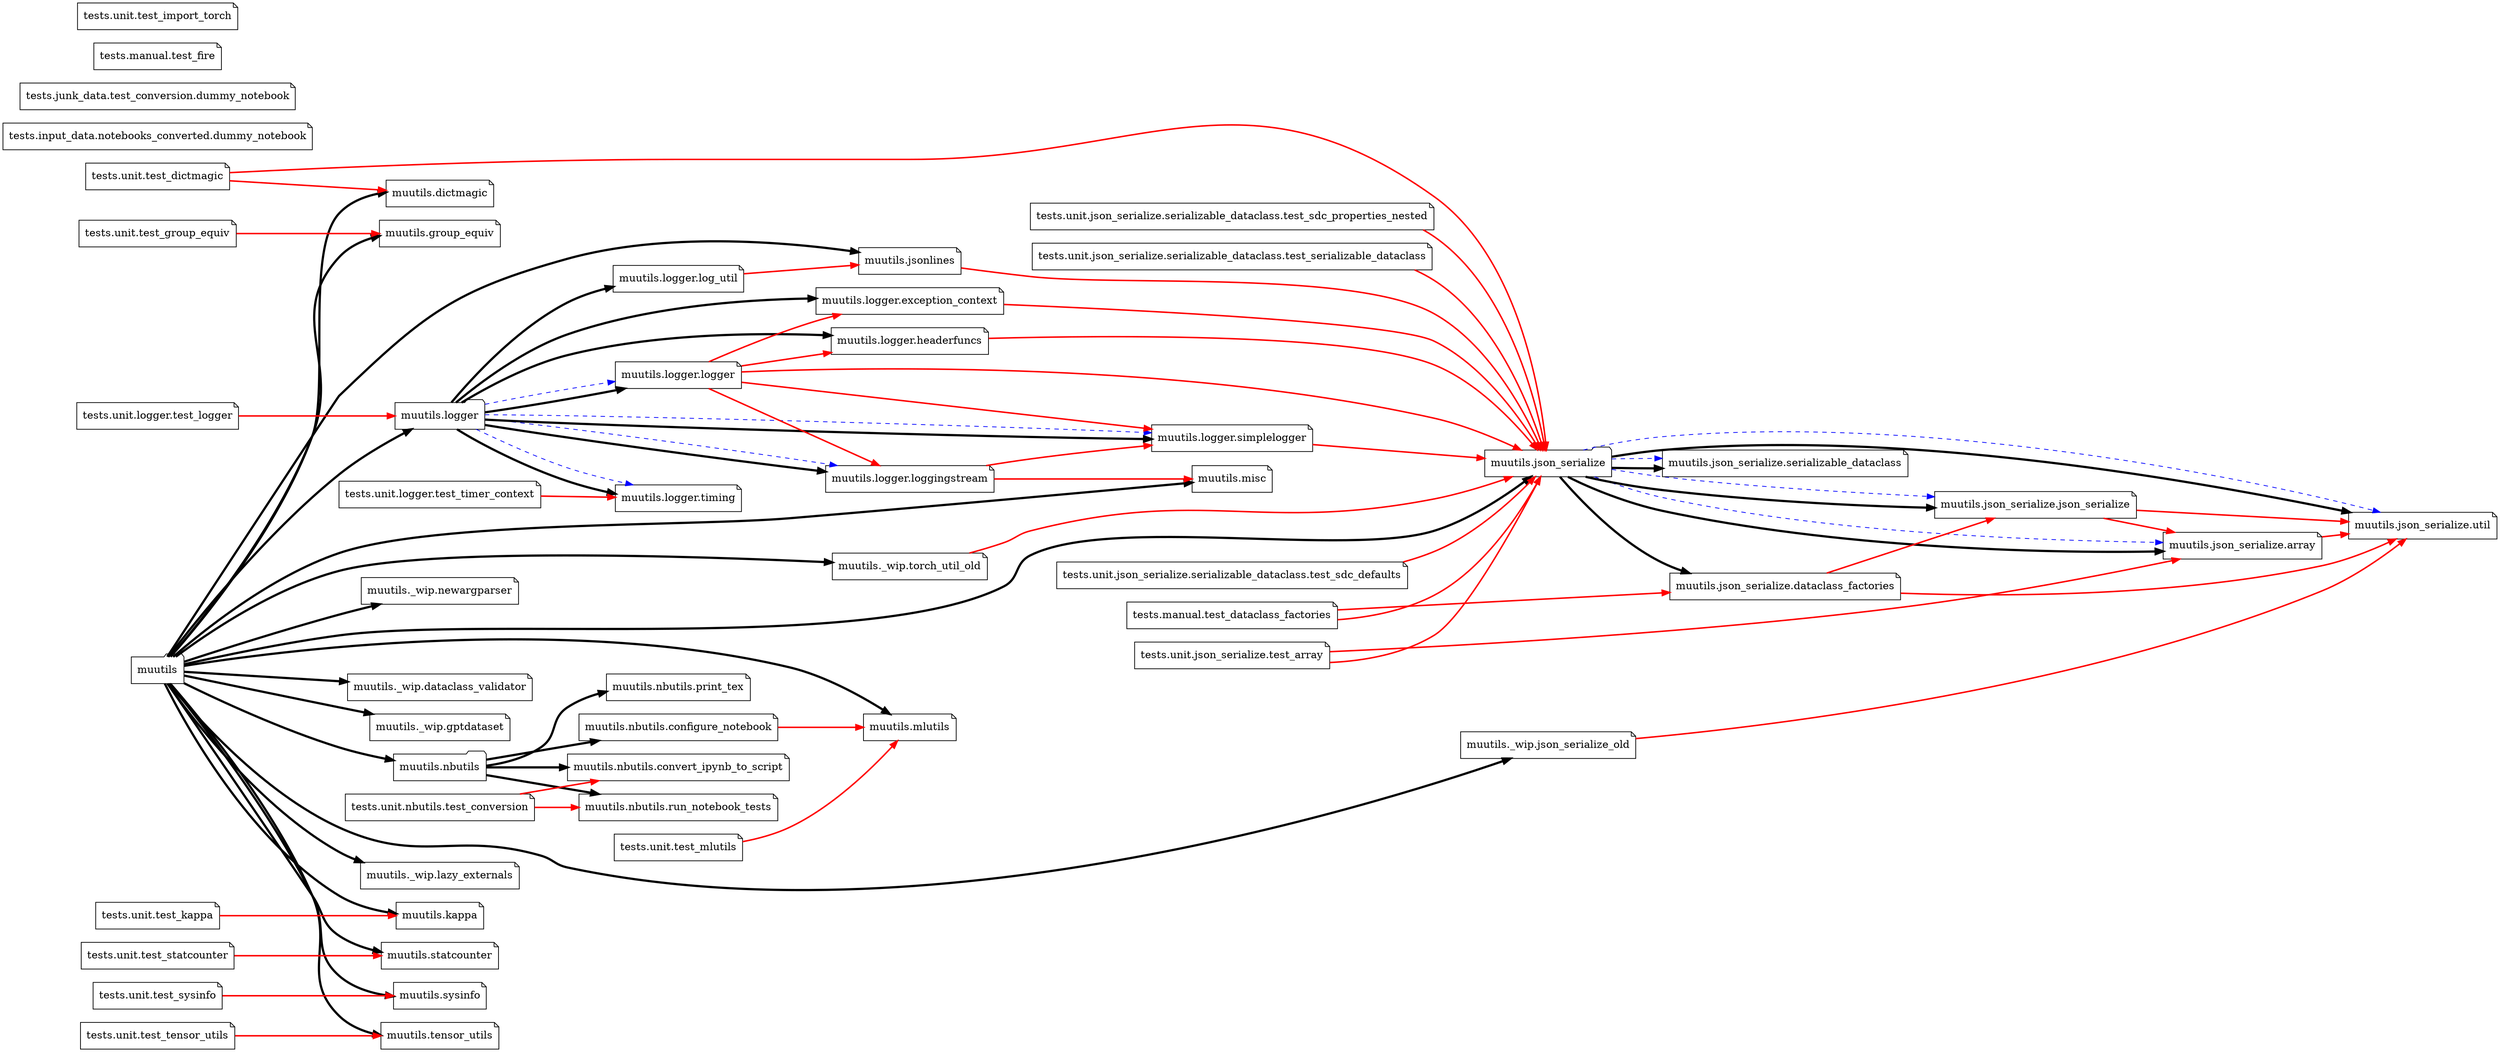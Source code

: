 digraph  {
rankdir=LR;
"muutils.dictmagic" [URL="https://github.com/mivanit/muutils/tree/main/muutils/dictmagic.py", color=black, rank=1, shape=note];
muutils [URL="https://github.com/mivanit/muutils/tree/main/muutils", color=black, rank=0, shape=folder];
"muutils.group_equiv" [URL="https://github.com/mivanit/muutils/tree/main/muutils/group_equiv.py", color=black, rank=1, shape=note];
"muutils.jsonlines" [URL="https://github.com/mivanit/muutils/tree/main/muutils/jsonlines.py", color=black, rank=1, shape=note];
"muutils.json_serialize" [URL="https://github.com/mivanit/muutils/tree/main/muutils/json_serialize", color=black, rank=1, shape=folder];
"muutils.kappa" [URL="https://github.com/mivanit/muutils/tree/main/muutils/kappa.py", color=black, rank=1, shape=note];
"muutils.misc" [URL="https://github.com/mivanit/muutils/tree/main/muutils/misc.py", color=black, rank=1, shape=note];
"muutils.mlutils" [URL="https://github.com/mivanit/muutils/tree/main/muutils/mlutils.py", color=black, rank=1, shape=note];
"muutils.statcounter" [URL="https://github.com/mivanit/muutils/tree/main/muutils/statcounter.py", color=black, rank=1, shape=note];
"muutils.sysinfo" [URL="https://github.com/mivanit/muutils/tree/main/muutils/sysinfo.py", color=black, rank=1, shape=note];
"muutils.tensor_utils" [URL="https://github.com/mivanit/muutils/tree/main/muutils/tensor_utils.py", color=black, rank=1, shape=note];
"muutils.json_serialize.array" [URL="https://github.com/mivanit/muutils/tree/main/muutils/json_serialize/array.py", color=black, rank=2, shape=note];
"muutils.json_serialize.util" [URL="https://github.com/mivanit/muutils/tree/main/muutils/json_serialize/util.py", color=black, rank=2, shape=note];
"muutils.json_serialize.dataclass_factories" [URL="https://github.com/mivanit/muutils/tree/main/muutils/json_serialize/dataclass_factories.py", color=black, rank=2, shape=note];
"muutils.json_serialize.json_serialize" [URL="https://github.com/mivanit/muutils/tree/main/muutils/json_serialize/json_serialize.py", color=black, rank=2, shape=note];
"muutils.json_serialize.serializable_dataclass" [URL="https://github.com/mivanit/muutils/tree/main/muutils/json_serialize/serializable_dataclass.py", color=black, rank=2, shape=note];
"muutils.logger.exception_context" [URL="https://github.com/mivanit/muutils/tree/main/muutils/logger/exception_context.py", color=black, rank=2, shape=note];
"muutils.logger" [URL="https://github.com/mivanit/muutils/tree/main/muutils/logger", color=black, rank=1, shape=folder];
"muutils.logger.headerfuncs" [URL="https://github.com/mivanit/muutils/tree/main/muutils/logger/headerfuncs.py", color=black, rank=2, shape=note];
"muutils.logger.logger" [URL="https://github.com/mivanit/muutils/tree/main/muutils/logger/logger.py", color=black, rank=2, shape=note];
"muutils.logger.loggingstream" [URL="https://github.com/mivanit/muutils/tree/main/muutils/logger/loggingstream.py", color=black, rank=2, shape=note];
"muutils.logger.simplelogger" [URL="https://github.com/mivanit/muutils/tree/main/muutils/logger/simplelogger.py", color=black, rank=2, shape=note];
"muutils.logger.log_util" [URL="https://github.com/mivanit/muutils/tree/main/muutils/logger/log_util.py", color=black, rank=2, shape=note];
"muutils.logger.timing" [URL="https://github.com/mivanit/muutils/tree/main/muutils/logger/timing.py", color=black, rank=2, shape=note];
"muutils.nbutils.configure_notebook" [URL="https://github.com/mivanit/muutils/tree/main/muutils/nbutils/configure_notebook.py", color=black, rank=2, shape=note];
"muutils.nbutils" [URL="https://github.com/mivanit/muutils/tree/main/muutils/nbutils", color=black, rank=1, shape=folder];
"muutils.nbutils.convert_ipynb_to_script" [URL="https://github.com/mivanit/muutils/tree/main/muutils/nbutils/convert_ipynb_to_script.py", color=black, rank=2, shape=note];
"muutils.nbutils.print_tex" [URL="https://github.com/mivanit/muutils/tree/main/muutils/nbutils/print_tex.py", color=black, rank=2, shape=note];
"muutils.nbutils.run_notebook_tests" [URL="https://github.com/mivanit/muutils/tree/main/muutils/nbutils/run_notebook_tests.py", color=black, rank=2, shape=note];
"muutils._wip.dataclass_validator" [URL="https://github.com/mivanit/muutils/tree/main/muutils/_wip/dataclass_validator.py", color=black, rank=2, shape=note];
"muutils._wip.gptdataset" [URL="https://github.com/mivanit/muutils/tree/main/muutils/_wip/gptdataset.py", color=black, rank=2, shape=note];
"muutils._wip.json_serialize_old" [URL="https://github.com/mivanit/muutils/tree/main/muutils/_wip/json_serialize_old.py", color=black, rank=2, shape=note];
"muutils._wip.lazy_externals" [URL="https://github.com/mivanit/muutils/tree/main/muutils/_wip/lazy_externals.py", color=black, rank=2, shape=note];
"muutils._wip.newargparser" [URL="https://github.com/mivanit/muutils/tree/main/muutils/_wip/newargparser.py", color=black, rank=2, shape=note];
"muutils._wip.torch_util_old" [URL="https://github.com/mivanit/muutils/tree/main/muutils/_wip/torch_util_old.py", color=black, rank=2, shape=note];
"tests.input_data.notebooks_converted.dummy_notebook" [URL="https://github.com/mivanit/muutils/tree/main/tests/input_data/notebooks_converted/dummy_notebook.py", color=black, rank=3, shape=note];
"tests.junk_data.test_conversion.dummy_notebook" [URL="https://github.com/mivanit/muutils/tree/main/tests/junk_data/test_conversion/dummy_notebook.py", color=black, rank=3, shape=note];
"tests.manual.test_dataclass_factories" [URL="https://github.com/mivanit/muutils/tree/main/tests/manual/test_dataclass_factories.py", color=black, rank=2, shape=note];
"tests.manual.test_fire" [URL="https://github.com/mivanit/muutils/tree/main/tests/manual/test_fire.py", color=black, rank=2, shape=note];
"tests.unit.test_dictmagic" [URL="https://github.com/mivanit/muutils/tree/main/tests/unit/test_dictmagic.py", color=black, rank=2, shape=note];
"tests.unit.test_group_equiv" [URL="https://github.com/mivanit/muutils/tree/main/tests/unit/test_group_equiv.py", color=black, rank=2, shape=note];
"tests.unit.test_import_torch" [URL="https://github.com/mivanit/muutils/tree/main/tests/unit/test_import_torch.py", color=black, rank=2, shape=note];
"tests.unit.test_kappa" [URL="https://github.com/mivanit/muutils/tree/main/tests/unit/test_kappa.py", color=black, rank=2, shape=note];
"tests.unit.test_mlutils" [URL="https://github.com/mivanit/muutils/tree/main/tests/unit/test_mlutils.py", color=black, rank=2, shape=note];
"tests.unit.test_statcounter" [URL="https://github.com/mivanit/muutils/tree/main/tests/unit/test_statcounter.py", color=black, rank=2, shape=note];
"tests.unit.test_sysinfo" [URL="https://github.com/mivanit/muutils/tree/main/tests/unit/test_sysinfo.py", color=black, rank=2, shape=note];
"tests.unit.test_tensor_utils" [URL="https://github.com/mivanit/muutils/tree/main/tests/unit/test_tensor_utils.py", color=black, rank=2, shape=note];
"tests.unit.json_serialize.test_array" [URL="https://github.com/mivanit/muutils/tree/main/tests/unit/json_serialize/test_array.py", color=black, rank=3, shape=note];
"tests.unit.json_serialize.serializable_dataclass.test_sdc_defaults" [URL="https://github.com/mivanit/muutils/tree/main/tests/unit/json_serialize/serializable_dataclass/test_sdc_defaults.py", color=black, rank=4, shape=note];
"tests.unit.json_serialize.serializable_dataclass.test_sdc_properties_nested" [URL="https://github.com/mivanit/muutils/tree/main/tests/unit/json_serialize/serializable_dataclass/test_sdc_properties_nested.py", color=black, rank=4, shape=note];
"tests.unit.json_serialize.serializable_dataclass.test_serializable_dataclass" [URL="https://github.com/mivanit/muutils/tree/main/tests/unit/json_serialize/serializable_dataclass/test_serializable_dataclass.py", color=black, rank=4, shape=note];
"tests.unit.logger.test_logger" [URL="https://github.com/mivanit/muutils/tree/main/tests/unit/logger/test_logger.py", color=black, rank=3, shape=note];
"tests.unit.logger.test_timer_context" [URL="https://github.com/mivanit/muutils/tree/main/tests/unit/logger/test_timer_context.py", color=black, rank=3, shape=note];
"tests.unit.nbutils.test_conversion" [URL="https://github.com/mivanit/muutils/tree/main/tests/unit/nbutils/test_conversion.py", color=black, rank=3, shape=note];
muutils -> "muutils.dictmagic"  [color=black, key=0, penwidth=3, style=solid];
muutils -> "muutils.group_equiv"  [color=black, key=0, penwidth=3, style=solid];
muutils -> "muutils.jsonlines"  [color=black, key=0, penwidth=3, style=solid];
muutils -> "muutils.kappa"  [color=black, key=0, penwidth=3, style=solid];
muutils -> "muutils.misc"  [color=black, key=0, penwidth=3, style=solid];
muutils -> "muutils.mlutils"  [color=black, key=0, penwidth=3, style=solid];
muutils -> "muutils.statcounter"  [color=black, key=0, penwidth=3, style=solid];
muutils -> "muutils.sysinfo"  [color=black, key=0, penwidth=3, style=solid];
muutils -> "muutils.tensor_utils"  [color=black, key=0, penwidth=3, style=solid];
muutils -> "muutils.json_serialize"  [color=black, key=0, penwidth=3, style=solid];
muutils -> "muutils.logger"  [color=black, key=0, penwidth=3, style=solid];
muutils -> "muutils.nbutils"  [color=black, key=0, penwidth=3, style=solid];
muutils -> "muutils._wip.dataclass_validator"  [color=black, key=0, penwidth=3, style=solid];
muutils -> "muutils._wip.gptdataset"  [color=black, key=0, penwidth=3, style=solid];
muutils -> "muutils._wip.json_serialize_old"  [color=black, key=0, penwidth=3, style=solid];
muutils -> "muutils._wip.lazy_externals"  [color=black, key=0, penwidth=3, style=solid];
muutils -> "muutils._wip.newargparser"  [color=black, key=0, penwidth=3, style=solid];
muutils -> "muutils._wip.torch_util_old"  [color=black, key=0, penwidth=3, style=solid];
"muutils.jsonlines" -> "muutils.json_serialize"  [color=red, key=0, penwidth=2, style=solid];
"muutils.json_serialize" -> "muutils.json_serialize.array"  [color=black, key=0, penwidth=3, style=solid];
"muutils.json_serialize" -> "muutils.json_serialize.array"  [color=blue, key=1, penwidth=1, style=dashed];
"muutils.json_serialize" -> "muutils.json_serialize.dataclass_factories"  [color=black, key=0, penwidth=3, style=solid];
"muutils.json_serialize" -> "muutils.json_serialize.json_serialize"  [color=black, key=0, penwidth=3, style=solid];
"muutils.json_serialize" -> "muutils.json_serialize.json_serialize"  [color=blue, key=1, penwidth=1, style=dashed];
"muutils.json_serialize" -> "muutils.json_serialize.serializable_dataclass"  [color=black, key=0, penwidth=3, style=solid];
"muutils.json_serialize" -> "muutils.json_serialize.serializable_dataclass"  [color=blue, key=1, penwidth=1, style=dashed];
"muutils.json_serialize" -> "muutils.json_serialize.util"  [color=black, key=0, penwidth=3, style=solid];
"muutils.json_serialize" -> "muutils.json_serialize.util"  [color=blue, key=1, penwidth=1, style=dashed];
"muutils.json_serialize.array" -> "muutils.json_serialize.util"  [color=red, key=0, penwidth=2, style=solid];
"muutils.json_serialize.dataclass_factories" -> "muutils.json_serialize.json_serialize"  [color=red, key=0, penwidth=2, style=solid];
"muutils.json_serialize.dataclass_factories" -> "muutils.json_serialize.util"  [color=red, key=0, penwidth=2, style=solid];
"muutils.json_serialize.json_serialize" -> "muutils.json_serialize.array"  [color=red, key=0, penwidth=2, style=solid];
"muutils.json_serialize.json_serialize" -> "muutils.json_serialize.util"  [color=red, key=0, penwidth=2, style=solid];
"muutils.logger.exception_context" -> "muutils.json_serialize"  [color=red, key=0, penwidth=2, style=solid];
"muutils.logger" -> "muutils.logger.exception_context"  [color=black, key=0, penwidth=3, style=solid];
"muutils.logger" -> "muutils.logger.headerfuncs"  [color=black, key=0, penwidth=3, style=solid];
"muutils.logger" -> "muutils.logger.logger"  [color=black, key=0, penwidth=3, style=solid];
"muutils.logger" -> "muutils.logger.logger"  [color=blue, key=1, penwidth=1, style=dashed];
"muutils.logger" -> "muutils.logger.loggingstream"  [color=black, key=0, penwidth=3, style=solid];
"muutils.logger" -> "muutils.logger.loggingstream"  [color=blue, key=1, penwidth=1, style=dashed];
"muutils.logger" -> "muutils.logger.log_util"  [color=black, key=0, penwidth=3, style=solid];
"muutils.logger" -> "muutils.logger.simplelogger"  [color=black, key=0, penwidth=3, style=solid];
"muutils.logger" -> "muutils.logger.simplelogger"  [color=blue, key=1, penwidth=1, style=dashed];
"muutils.logger" -> "muutils.logger.timing"  [color=black, key=0, penwidth=3, style=solid];
"muutils.logger" -> "muutils.logger.timing"  [color=blue, key=1, penwidth=1, style=dashed];
"muutils.logger.headerfuncs" -> "muutils.json_serialize"  [color=red, key=0, penwidth=2, style=solid];
"muutils.logger.logger" -> "muutils.json_serialize"  [color=red, key=0, penwidth=2, style=solid];
"muutils.logger.logger" -> "muutils.logger.exception_context"  [color=red, key=0, penwidth=2, style=solid];
"muutils.logger.logger" -> "muutils.logger.headerfuncs"  [color=red, key=0, penwidth=2, style=solid];
"muutils.logger.logger" -> "muutils.logger.loggingstream"  [color=red, key=0, penwidth=2, style=solid];
"muutils.logger.logger" -> "muutils.logger.simplelogger"  [color=red, key=0, penwidth=2, style=solid];
"muutils.logger.loggingstream" -> "muutils.logger.simplelogger"  [color=red, key=0, penwidth=2, style=solid];
"muutils.logger.loggingstream" -> "muutils.misc"  [color=red, key=0, penwidth=2, style=solid];
"muutils.logger.simplelogger" -> "muutils.json_serialize"  [color=red, key=0, penwidth=2, style=solid];
"muutils.logger.log_util" -> "muutils.jsonlines"  [color=red, key=0, penwidth=2, style=solid];
"muutils.nbutils.configure_notebook" -> "muutils.mlutils"  [color=red, key=0, penwidth=2, style=solid];
"muutils.nbutils" -> "muutils.nbutils.configure_notebook"  [color=black, key=0, penwidth=3, style=solid];
"muutils.nbutils" -> "muutils.nbutils.convert_ipynb_to_script"  [color=black, key=0, penwidth=3, style=solid];
"muutils.nbutils" -> "muutils.nbutils.print_tex"  [color=black, key=0, penwidth=3, style=solid];
"muutils.nbutils" -> "muutils.nbutils.run_notebook_tests"  [color=black, key=0, penwidth=3, style=solid];
"muutils._wip.json_serialize_old" -> "muutils.json_serialize.util"  [color=red, key=0, penwidth=2, style=solid];
"muutils._wip.torch_util_old" -> "muutils.json_serialize"  [color=red, key=0, penwidth=2, style=solid];
"tests.manual.test_dataclass_factories" -> "muutils.json_serialize"  [color=red, key=0, penwidth=2, style=solid];
"tests.manual.test_dataclass_factories" -> "muutils.json_serialize.dataclass_factories"  [color=red, key=0, penwidth=2, style=solid];
"tests.unit.test_dictmagic" -> "muutils.dictmagic"  [color=red, key=0, penwidth=2, style=solid];
"tests.unit.test_dictmagic" -> "muutils.json_serialize"  [color=red, key=0, penwidth=2, style=solid];
"tests.unit.test_group_equiv" -> "muutils.group_equiv"  [color=red, key=0, penwidth=2, style=solid];
"tests.unit.test_kappa" -> "muutils.kappa"  [color=red, key=0, penwidth=2, style=solid];
"tests.unit.test_mlutils" -> "muutils.mlutils"  [color=red, key=0, penwidth=2, style=solid];
"tests.unit.test_statcounter" -> "muutils.statcounter"  [color=red, key=0, penwidth=2, style=solid];
"tests.unit.test_sysinfo" -> "muutils.sysinfo"  [color=red, key=0, penwidth=2, style=solid];
"tests.unit.test_tensor_utils" -> "muutils.tensor_utils"  [color=red, key=0, penwidth=2, style=solid];
"tests.unit.json_serialize.test_array" -> "muutils.json_serialize"  [color=red, key=0, penwidth=2, style=solid];
"tests.unit.json_serialize.test_array" -> "muutils.json_serialize.array"  [color=red, key=0, penwidth=2, style=solid];
"tests.unit.json_serialize.serializable_dataclass.test_sdc_defaults" -> "muutils.json_serialize"  [color=red, key=0, penwidth=2, style=solid];
"tests.unit.json_serialize.serializable_dataclass.test_sdc_properties_nested" -> "muutils.json_serialize"  [color=red, key=0, penwidth=2, style=solid];
"tests.unit.json_serialize.serializable_dataclass.test_serializable_dataclass" -> "muutils.json_serialize"  [color=red, key=0, penwidth=2, style=solid];
"tests.unit.logger.test_logger" -> "muutils.logger"  [color=red, key=0, penwidth=2, style=solid];
"tests.unit.logger.test_timer_context" -> "muutils.logger.timing"  [color=red, key=0, penwidth=2, style=solid];
"tests.unit.nbutils.test_conversion" -> "muutils.nbutils.convert_ipynb_to_script"  [color=red, key=0, penwidth=2, style=solid];
"tests.unit.nbutils.test_conversion" -> "muutils.nbutils.run_notebook_tests"  [color=red, key=0, penwidth=2, style=solid];
}
